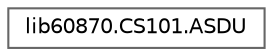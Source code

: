 digraph "Graphical Class Hierarchy"
{
 // LATEX_PDF_SIZE
  bgcolor="transparent";
  edge [fontname=Helvetica,fontsize=10,labelfontname=Helvetica,labelfontsize=10];
  node [fontname=Helvetica,fontsize=10,shape=box,height=0.2,width=0.4];
  rankdir="LR";
  Node0 [id="Node000000",label="lib60870.CS101.ASDU",height=0.2,width=0.4,color="grey40", fillcolor="white", style="filled",URL="$classlib60870_1_1_c_s101_1_1_a_s_d_u.html",tooltip="This class represents an application layer message. It contains some generic message information and ..."];
}
